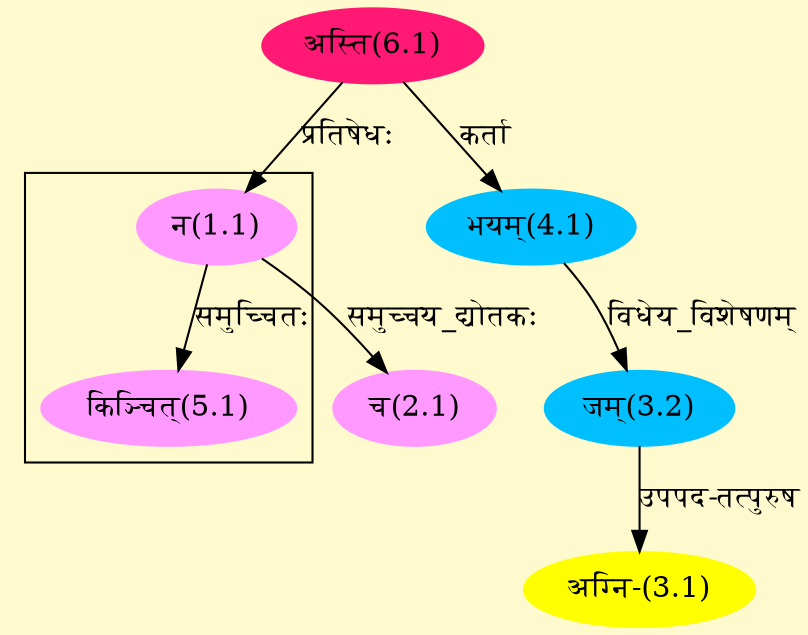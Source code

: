 digraph G{
rankdir=BT;
 compound=true;
 bgcolor="lemonchiffon1";

subgraph cluster_1{
Node5_1 [style=filled, color="#FF99FF" label = "किञ्चित्(5.1)"]
Node1_1 [style=filled, color="#FF99FF" label = "न(1.1)"]

}
Node1_1 [style=filled, color="#FF99FF" label = "न(1.1)"]
Node6_1 [style=filled, color="#FF1975" label = "अस्ति(6.1)"]
Node2_1 [style=filled, color="#FF99FF" label = "च(2.1)"]
Node3_1 [style=filled, color="#FFFF00" label = "अग्नि-(3.1)"]
Node3_2 [style=filled, color="#00BFFF" label = "जम्(3.2)"]
Node4_1 [style=filled, color="#00BFFF" label = "भयम्(4.1)"]
/* Start of Relations section */

Node1_1 -> Node6_1 [  label="प्रतिषेधः"  dir="back" ]
Node2_1 -> Node1_1 [  label="समुच्चय_द्योतकः"  dir="back" ]
Node3_1 -> Node3_2 [  label="उपपद-तत्पुरुष"  dir="back" ]
Node3_2 -> Node4_1 [  label="विधेय_विशेषणम्"  dir="back" ]
Node4_1 -> Node6_1 [  label="कर्ता"  dir="back" ]
Node5_1 -> Node1_1 [  label="समुच्चितः"  dir="back" ]
}
